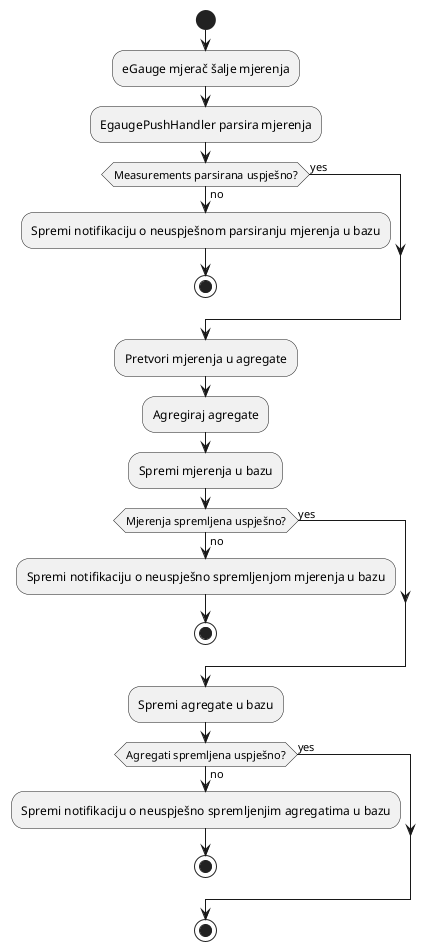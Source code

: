 @startuml

start

:eGauge mjerač šalje mjerenja;

:EgaugePushHandler parsira mjerenja;

if (Measurements parsirana uspješno?) then (no)
  :Spremi notifikaciju o neuspješnom parsiranju mjerenja u bazu;
  stop
else (yes)
endif

:Pretvori mjerenja u agregate;

:Agregiraj agregate;

:Spremi mjerenja u bazu;

if (Mjerenja spremljena uspješno?) then (no)
  :Spremi notifikaciju o neuspješno spremljenjom mjerenja u bazu;

  stop
else (yes)
endif

:Spremi agregate u bazu;

if (Agregati spremljena uspješno?) then (no)
  :Spremi notifikaciju o neuspješno spremljenjim agregatima u bazu;

  stop
else (yes)
endif

stop

@enduml
